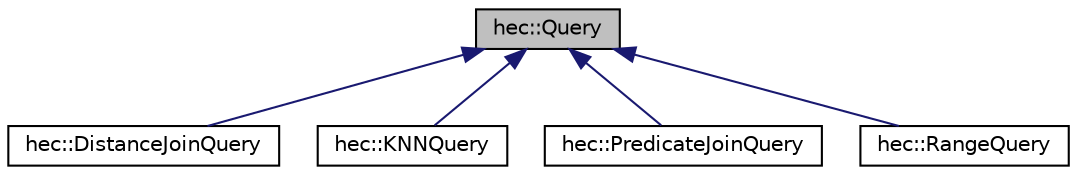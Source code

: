 digraph "hec::Query"
{
 // LATEX_PDF_SIZE
  bgcolor="transparent";
  edge [fontname="Helvetica",fontsize="10",labelfontname="Helvetica",labelfontsize="10"];
  node [fontname="Helvetica",fontsize="10",shape=record];
  Node1 [label="hec::Query",height=0.2,width=0.4,color="black", fillcolor="grey75", style="filled", fontcolor="black",tooltip="Base query class."];
  Node1 -> Node2 [dir="back",color="midnightblue",fontsize="10",style="solid",fontname="Helvetica"];
  Node2 [label="hec::DistanceJoinQuery",height=0.2,width=0.4,color="black",URL="$structhec_1_1DistanceJoinQuery.html",tooltip=" "];
  Node1 -> Node3 [dir="back",color="midnightblue",fontsize="10",style="solid",fontname="Helvetica"];
  Node3 [label="hec::KNNQuery",height=0.2,width=0.4,color="black",URL="$structhec_1_1KNNQuery.html",tooltip=" "];
  Node1 -> Node4 [dir="back",color="midnightblue",fontsize="10",style="solid",fontname="Helvetica"];
  Node4 [label="hec::PredicateJoinQuery",height=0.2,width=0.4,color="black",URL="$structhec_1_1PredicateJoinQuery.html",tooltip=" "];
  Node1 -> Node5 [dir="back",color="midnightblue",fontsize="10",style="solid",fontname="Helvetica"];
  Node5 [label="hec::RangeQuery",height=0.2,width=0.4,color="black",URL="$structhec_1_1RangeQuery.html",tooltip=" "];
}
